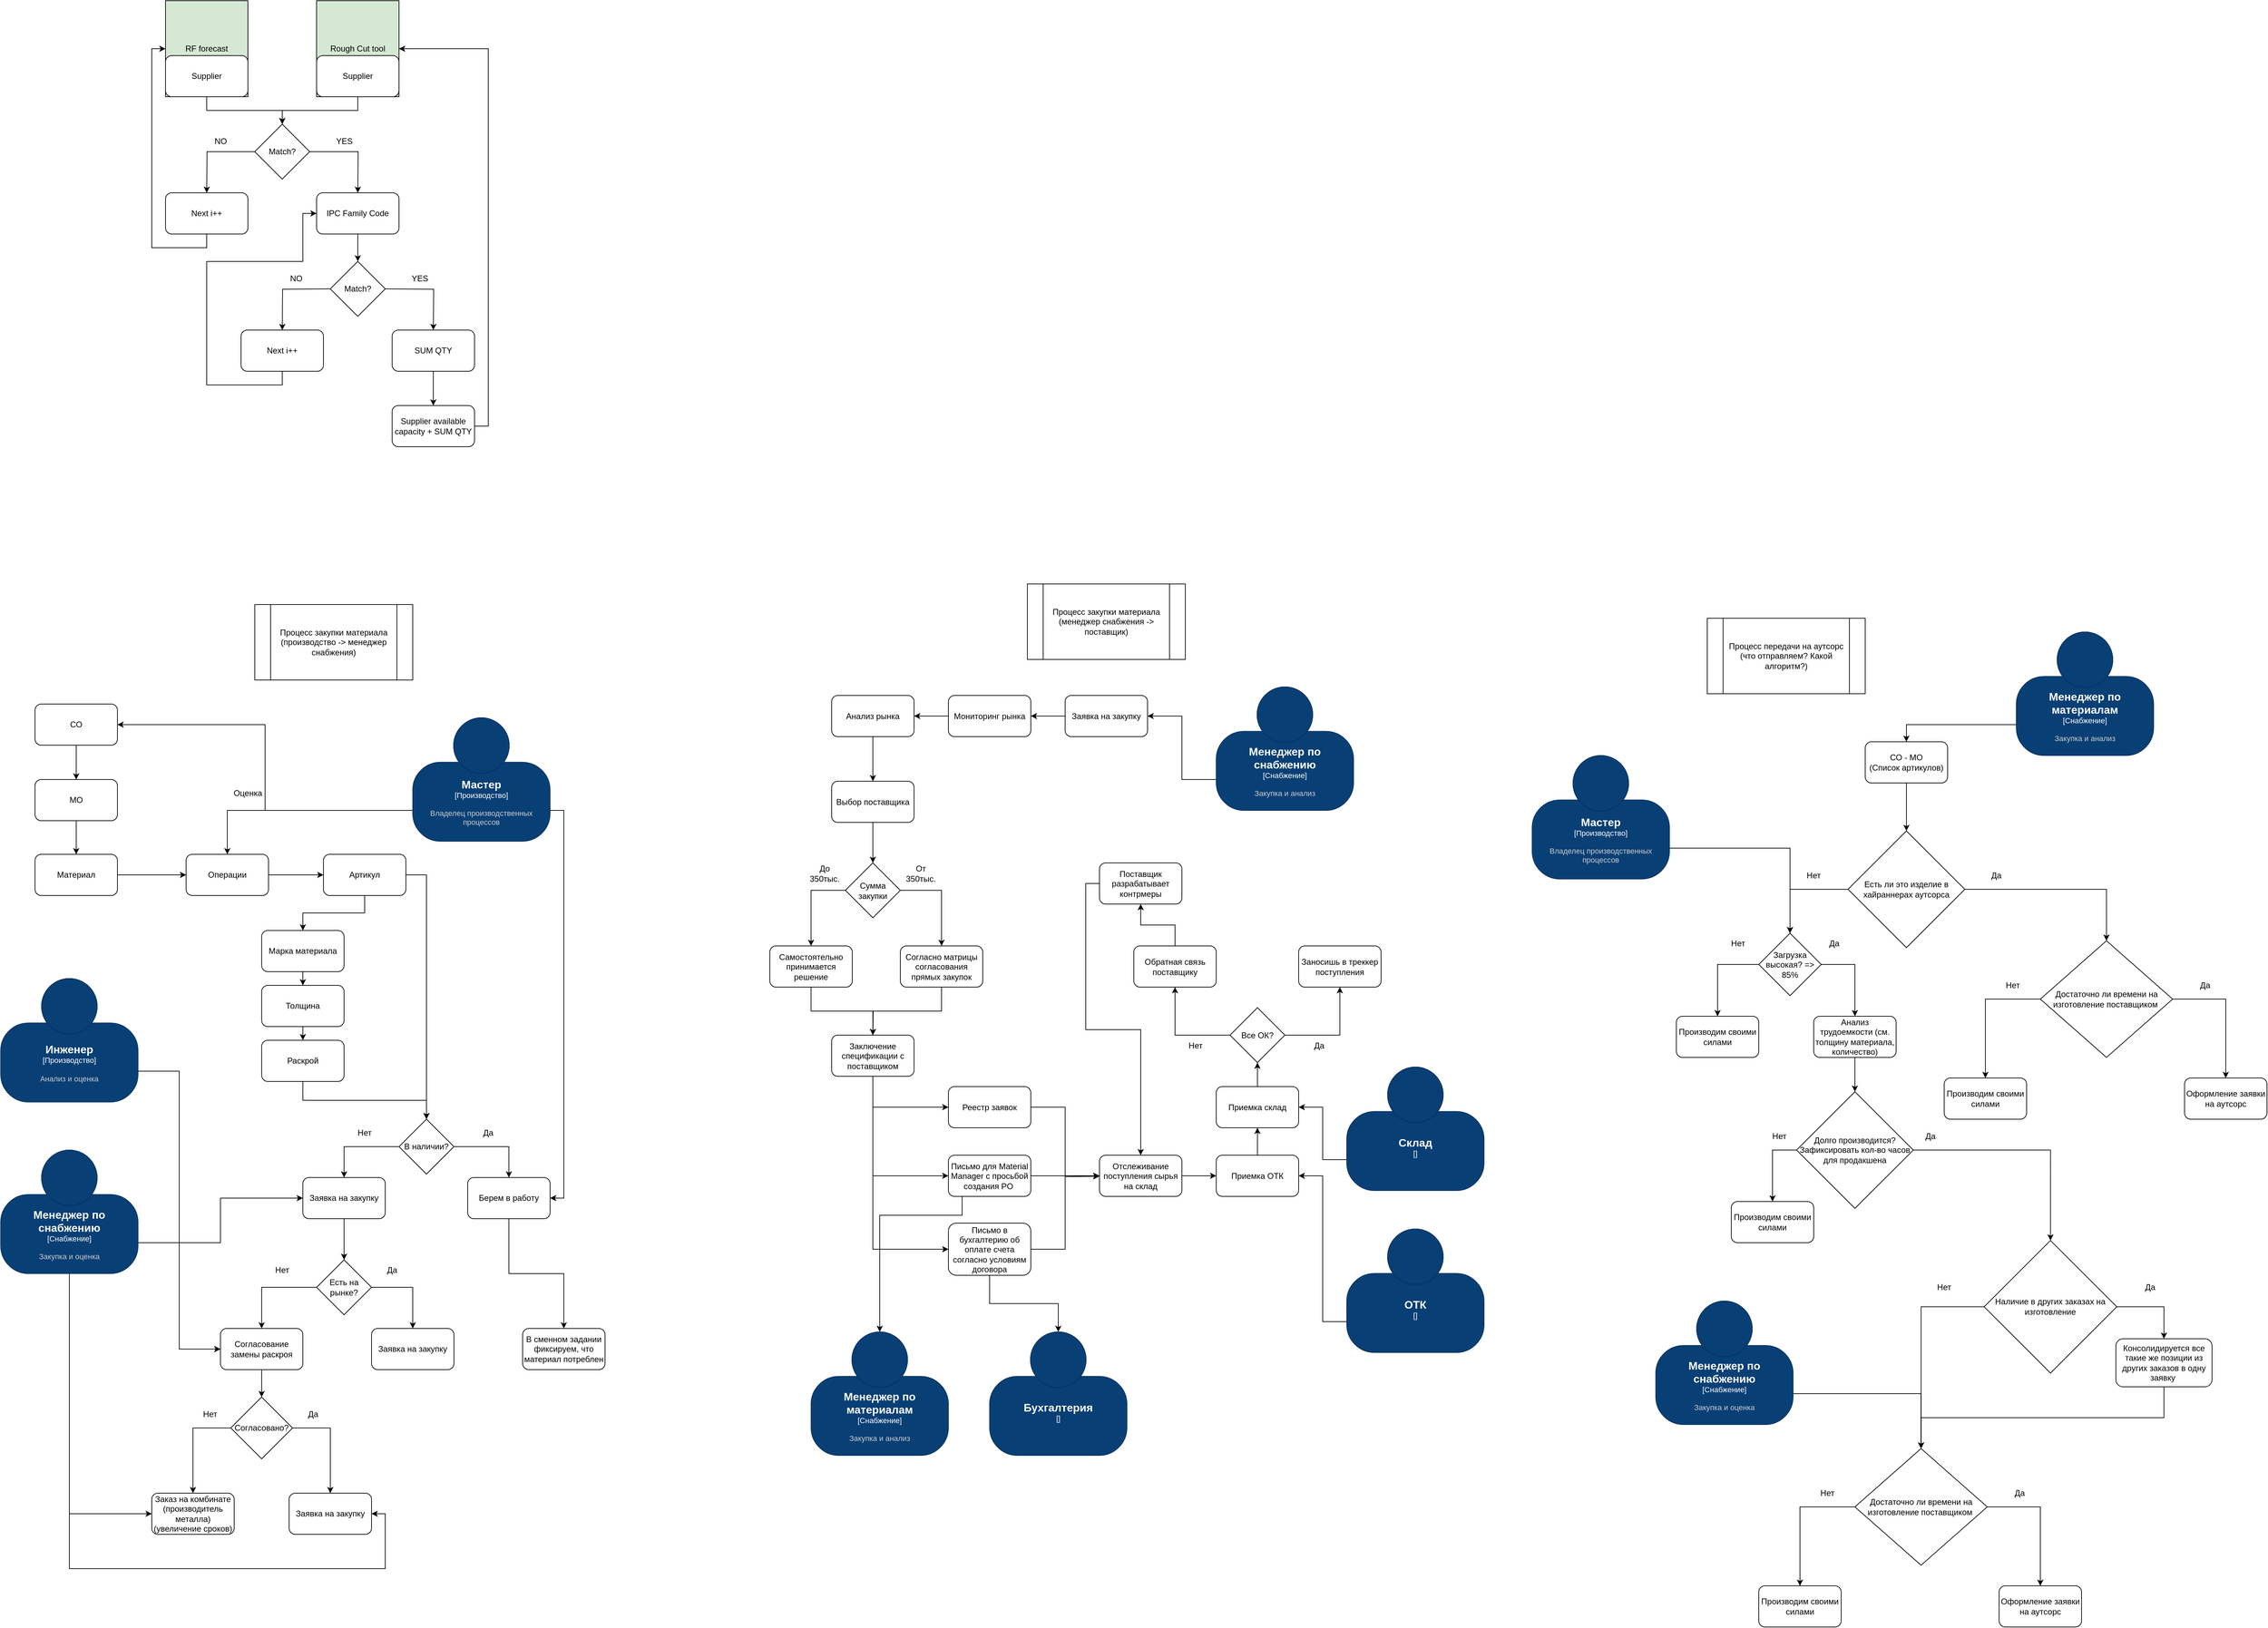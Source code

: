 <mxfile version="24.0.5" type="github">
  <diagram name="Страница — 1" id="SWFg4TI1ErmMo7tU4Nvd">
    <mxGraphModel dx="2531" dy="693" grid="1" gridSize="10" guides="1" tooltips="1" connect="1" arrows="1" fold="1" page="1" pageScale="1" pageWidth="827" pageHeight="1169" math="0" shadow="0">
      <root>
        <mxCell id="0" />
        <mxCell id="1" parent="0" />
        <mxCell id="1LgI4s4mX73llV7C_kUW-30" value="" style="group" parent="1" vertex="1" connectable="0">
          <mxGeometry x="200" y="40" width="450" height="650" as="geometry" />
        </mxCell>
        <mxCell id="1LgI4s4mX73llV7C_kUW-4" value="Rough Cut tool" style="rounded=0;whiteSpace=wrap;html=1;fillColor=#D5E8D4;" parent="1LgI4s4mX73llV7C_kUW-30" vertex="1">
          <mxGeometry x="220" width="120" height="140" as="geometry" />
        </mxCell>
        <mxCell id="1LgI4s4mX73llV7C_kUW-3" value="RF forecast" style="rounded=0;whiteSpace=wrap;html=1;fillColor=#D5E8D4;" parent="1LgI4s4mX73llV7C_kUW-30" vertex="1">
          <mxGeometry width="120" height="140" as="geometry" />
        </mxCell>
        <mxCell id="1LgI4s4mX73llV7C_kUW-1" value="Supplier" style="rounded=1;whiteSpace=wrap;html=1;" parent="1LgI4s4mX73llV7C_kUW-30" vertex="1">
          <mxGeometry y="80" width="120" height="60" as="geometry" />
        </mxCell>
        <mxCell id="1LgI4s4mX73llV7C_kUW-2" value="Supplier" style="rounded=1;whiteSpace=wrap;html=1;" parent="1LgI4s4mX73llV7C_kUW-30" vertex="1">
          <mxGeometry x="220" y="80" width="120" height="60" as="geometry" />
        </mxCell>
        <mxCell id="1LgI4s4mX73llV7C_kUW-8" style="edgeStyle=orthogonalEdgeStyle;rounded=0;orthogonalLoop=1;jettySize=auto;html=1;exitX=0;exitY=0.5;exitDx=0;exitDy=0;" parent="1LgI4s4mX73llV7C_kUW-30" source="1LgI4s4mX73llV7C_kUW-5" edge="1">
          <mxGeometry relative="1" as="geometry">
            <mxPoint x="60" y="280" as="targetPoint" />
          </mxGeometry>
        </mxCell>
        <mxCell id="1LgI4s4mX73llV7C_kUW-9" style="edgeStyle=orthogonalEdgeStyle;rounded=0;orthogonalLoop=1;jettySize=auto;html=1;exitX=1;exitY=0.5;exitDx=0;exitDy=0;" parent="1LgI4s4mX73llV7C_kUW-30" source="1LgI4s4mX73llV7C_kUW-5" edge="1">
          <mxGeometry relative="1" as="geometry">
            <mxPoint x="280" y="280" as="targetPoint" />
          </mxGeometry>
        </mxCell>
        <mxCell id="1LgI4s4mX73llV7C_kUW-5" value="Match?" style="rhombus;whiteSpace=wrap;html=1;" parent="1LgI4s4mX73llV7C_kUW-30" vertex="1">
          <mxGeometry x="130" y="180" width="80" height="80" as="geometry" />
        </mxCell>
        <mxCell id="1LgI4s4mX73llV7C_kUW-6" style="edgeStyle=orthogonalEdgeStyle;rounded=0;orthogonalLoop=1;jettySize=auto;html=1;exitX=0.5;exitY=1;exitDx=0;exitDy=0;entryX=0.5;entryY=0;entryDx=0;entryDy=0;" parent="1LgI4s4mX73llV7C_kUW-30" source="1LgI4s4mX73llV7C_kUW-1" target="1LgI4s4mX73llV7C_kUW-5" edge="1">
          <mxGeometry relative="1" as="geometry" />
        </mxCell>
        <mxCell id="1LgI4s4mX73llV7C_kUW-7" style="edgeStyle=orthogonalEdgeStyle;rounded=0;orthogonalLoop=1;jettySize=auto;html=1;exitX=0.5;exitY=1;exitDx=0;exitDy=0;entryX=0.5;entryY=0;entryDx=0;entryDy=0;" parent="1LgI4s4mX73llV7C_kUW-30" source="1LgI4s4mX73llV7C_kUW-2" target="1LgI4s4mX73llV7C_kUW-5" edge="1">
          <mxGeometry relative="1" as="geometry" />
        </mxCell>
        <mxCell id="1LgI4s4mX73llV7C_kUW-11" value="IPC Family Code" style="rounded=1;whiteSpace=wrap;html=1;" parent="1LgI4s4mX73llV7C_kUW-30" vertex="1">
          <mxGeometry x="220" y="280" width="120" height="60" as="geometry" />
        </mxCell>
        <mxCell id="1LgI4s4mX73llV7C_kUW-12" value="Match?" style="rhombus;whiteSpace=wrap;html=1;" parent="1LgI4s4mX73llV7C_kUW-30" vertex="1">
          <mxGeometry x="240" y="380" width="80" height="80" as="geometry" />
        </mxCell>
        <mxCell id="1LgI4s4mX73llV7C_kUW-17" style="edgeStyle=orthogonalEdgeStyle;rounded=0;orthogonalLoop=1;jettySize=auto;html=1;exitX=0.5;exitY=1;exitDx=0;exitDy=0;entryX=0.5;entryY=0;entryDx=0;entryDy=0;" parent="1LgI4s4mX73llV7C_kUW-30" source="1LgI4s4mX73llV7C_kUW-11" target="1LgI4s4mX73llV7C_kUW-12" edge="1">
          <mxGeometry relative="1" as="geometry" />
        </mxCell>
        <mxCell id="1LgI4s4mX73llV7C_kUW-27" style="edgeStyle=orthogonalEdgeStyle;rounded=0;orthogonalLoop=1;jettySize=auto;html=1;exitX=0.5;exitY=1;exitDx=0;exitDy=0;entryX=0;entryY=0.5;entryDx=0;entryDy=0;" parent="1LgI4s4mX73llV7C_kUW-30" source="1LgI4s4mX73llV7C_kUW-13" target="1LgI4s4mX73llV7C_kUW-3" edge="1">
          <mxGeometry relative="1" as="geometry" />
        </mxCell>
        <mxCell id="1LgI4s4mX73llV7C_kUW-13" value="Next i++" style="rounded=1;whiteSpace=wrap;html=1;" parent="1LgI4s4mX73llV7C_kUW-30" vertex="1">
          <mxGeometry y="280" width="120" height="60" as="geometry" />
        </mxCell>
        <mxCell id="1LgI4s4mX73llV7C_kUW-14" value="NO" style="text;html=1;align=center;verticalAlign=middle;resizable=0;points=[];autosize=1;strokeColor=none;fillColor=none;" parent="1LgI4s4mX73llV7C_kUW-30" vertex="1">
          <mxGeometry x="60" y="190" width="40" height="30" as="geometry" />
        </mxCell>
        <mxCell id="1LgI4s4mX73llV7C_kUW-16" value="YES" style="text;html=1;align=center;verticalAlign=middle;resizable=0;points=[];autosize=1;strokeColor=none;fillColor=none;" parent="1LgI4s4mX73llV7C_kUW-30" vertex="1">
          <mxGeometry x="235" y="190" width="50" height="30" as="geometry" />
        </mxCell>
        <mxCell id="1LgI4s4mX73llV7C_kUW-18" style="edgeStyle=orthogonalEdgeStyle;rounded=0;orthogonalLoop=1;jettySize=auto;html=1;exitX=0;exitY=0.5;exitDx=0;exitDy=0;" parent="1LgI4s4mX73llV7C_kUW-30" edge="1">
          <mxGeometry relative="1" as="geometry">
            <mxPoint x="170" y="480" as="targetPoint" />
            <mxPoint x="240" y="420" as="sourcePoint" />
          </mxGeometry>
        </mxCell>
        <mxCell id="1LgI4s4mX73llV7C_kUW-19" style="edgeStyle=orthogonalEdgeStyle;rounded=0;orthogonalLoop=1;jettySize=auto;html=1;exitX=1;exitY=0.5;exitDx=0;exitDy=0;" parent="1LgI4s4mX73llV7C_kUW-30" edge="1">
          <mxGeometry relative="1" as="geometry">
            <mxPoint x="390" y="480" as="targetPoint" />
            <mxPoint x="320" y="420" as="sourcePoint" />
          </mxGeometry>
        </mxCell>
        <mxCell id="1LgI4s4mX73llV7C_kUW-20" value="SUM QTY" style="rounded=1;whiteSpace=wrap;html=1;" parent="1LgI4s4mX73llV7C_kUW-30" vertex="1">
          <mxGeometry x="330" y="480" width="120" height="60" as="geometry" />
        </mxCell>
        <mxCell id="1LgI4s4mX73llV7C_kUW-28" style="edgeStyle=orthogonalEdgeStyle;rounded=0;orthogonalLoop=1;jettySize=auto;html=1;exitX=0.5;exitY=1;exitDx=0;exitDy=0;entryX=0;entryY=0.5;entryDx=0;entryDy=0;" parent="1LgI4s4mX73llV7C_kUW-30" source="1LgI4s4mX73llV7C_kUW-21" target="1LgI4s4mX73llV7C_kUW-11" edge="1">
          <mxGeometry relative="1" as="geometry">
            <Array as="points">
              <mxPoint x="170" y="560" />
              <mxPoint x="60" y="560" />
              <mxPoint x="60" y="380" />
              <mxPoint x="200" y="380" />
              <mxPoint x="200" y="310" />
            </Array>
          </mxGeometry>
        </mxCell>
        <mxCell id="1LgI4s4mX73llV7C_kUW-21" value="Next i++" style="rounded=1;whiteSpace=wrap;html=1;" parent="1LgI4s4mX73llV7C_kUW-30" vertex="1">
          <mxGeometry x="110" y="480" width="120" height="60" as="geometry" />
        </mxCell>
        <mxCell id="1LgI4s4mX73llV7C_kUW-22" value="NO" style="text;html=1;align=center;verticalAlign=middle;resizable=0;points=[];autosize=1;strokeColor=none;fillColor=none;" parent="1LgI4s4mX73llV7C_kUW-30" vertex="1">
          <mxGeometry x="170" y="390" width="40" height="30" as="geometry" />
        </mxCell>
        <mxCell id="1LgI4s4mX73llV7C_kUW-23" value="YES" style="text;html=1;align=center;verticalAlign=middle;resizable=0;points=[];autosize=1;strokeColor=none;fillColor=none;" parent="1LgI4s4mX73llV7C_kUW-30" vertex="1">
          <mxGeometry x="345" y="390" width="50" height="30" as="geometry" />
        </mxCell>
        <mxCell id="1LgI4s4mX73llV7C_kUW-26" style="edgeStyle=orthogonalEdgeStyle;rounded=0;orthogonalLoop=1;jettySize=auto;html=1;exitX=1;exitY=0.5;exitDx=0;exitDy=0;entryX=1;entryY=0.5;entryDx=0;entryDy=0;" parent="1LgI4s4mX73llV7C_kUW-30" source="1LgI4s4mX73llV7C_kUW-24" target="1LgI4s4mX73llV7C_kUW-4" edge="1">
          <mxGeometry relative="1" as="geometry" />
        </mxCell>
        <mxCell id="1LgI4s4mX73llV7C_kUW-24" value="Supplier available capacity + SUM QTY" style="rounded=1;whiteSpace=wrap;html=1;" parent="1LgI4s4mX73llV7C_kUW-30" vertex="1">
          <mxGeometry x="330" y="590" width="120" height="60" as="geometry" />
        </mxCell>
        <mxCell id="1LgI4s4mX73llV7C_kUW-25" style="edgeStyle=orthogonalEdgeStyle;rounded=0;orthogonalLoop=1;jettySize=auto;html=1;exitX=0.5;exitY=1;exitDx=0;exitDy=0;entryX=0.5;entryY=0;entryDx=0;entryDy=0;" parent="1LgI4s4mX73llV7C_kUW-30" source="1LgI4s4mX73llV7C_kUW-20" target="1LgI4s4mX73llV7C_kUW-24" edge="1">
          <mxGeometry relative="1" as="geometry" />
        </mxCell>
        <mxCell id="za-Fld4gGrE_j5AIss5r-20" style="edgeStyle=orthogonalEdgeStyle;rounded=0;orthogonalLoop=1;jettySize=auto;html=1;exitX=0.5;exitY=1;exitDx=0;exitDy=0;" edge="1" parent="1" source="yCm9mNSIXdYQm0_pTMOk-119" target="yCm9mNSIXdYQm0_pTMOk-163">
          <mxGeometry relative="1" as="geometry" />
        </mxCell>
        <mxCell id="yCm9mNSIXdYQm0_pTMOk-119" value="СО - МО&lt;br&gt;(Список артикулов)" style="rounded=1;whiteSpace=wrap;html=1;" parent="1" vertex="1">
          <mxGeometry x="2675" y="1120" width="120" height="60" as="geometry" />
        </mxCell>
        <mxCell id="yCm9mNSIXdYQm0_pTMOk-160" style="edgeStyle=orthogonalEdgeStyle;rounded=0;orthogonalLoop=1;jettySize=auto;html=1;exitX=0;exitY=0.5;exitDx=0;exitDy=0;" parent="1" source="yCm9mNSIXdYQm0_pTMOk-123" target="yCm9mNSIXdYQm0_pTMOk-159" edge="1">
          <mxGeometry relative="1" as="geometry" />
        </mxCell>
        <mxCell id="za-Fld4gGrE_j5AIss5r-7" style="edgeStyle=orthogonalEdgeStyle;rounded=0;orthogonalLoop=1;jettySize=auto;html=1;exitX=1;exitY=0.5;exitDx=0;exitDy=0;entryX=0.5;entryY=0;entryDx=0;entryDy=0;" edge="1" parent="1" source="yCm9mNSIXdYQm0_pTMOk-123" target="yCm9mNSIXdYQm0_pTMOk-174">
          <mxGeometry relative="1" as="geometry" />
        </mxCell>
        <mxCell id="yCm9mNSIXdYQm0_pTMOk-123" value="Долго производится? Зафиксировать кол-во часов для продакшена" style="rhombus;whiteSpace=wrap;html=1;" parent="1" vertex="1">
          <mxGeometry x="2575" y="1630" width="170" height="170" as="geometry" />
        </mxCell>
        <mxCell id="yCm9mNSIXdYQm0_pTMOk-140" style="edgeStyle=orthogonalEdgeStyle;rounded=0;orthogonalLoop=1;jettySize=auto;html=1;exitX=1;exitY=0.5;exitDx=0;exitDy=0;entryX=0.5;entryY=0;entryDx=0;entryDy=0;" parent="1" source="yCm9mNSIXdYQm0_pTMOk-126" target="yCm9mNSIXdYQm0_pTMOk-132" edge="1">
          <mxGeometry relative="1" as="geometry">
            <mxPoint x="2580" y="1510" as="sourcePoint" />
          </mxGeometry>
        </mxCell>
        <mxCell id="yCm9mNSIXdYQm0_pTMOk-161" style="edgeStyle=orthogonalEdgeStyle;rounded=0;orthogonalLoop=1;jettySize=auto;html=1;exitX=0;exitY=0.5;exitDx=0;exitDy=0;entryX=0.5;entryY=0;entryDx=0;entryDy=0;" parent="1" source="yCm9mNSIXdYQm0_pTMOk-126" target="yCm9mNSIXdYQm0_pTMOk-158" edge="1">
          <mxGeometry relative="1" as="geometry">
            <mxPoint x="2500" y="1510" as="sourcePoint" />
          </mxGeometry>
        </mxCell>
        <mxCell id="yCm9mNSIXdYQm0_pTMOk-126" value="Загрузка высокая? =&amp;gt; 85%" style="rhombus;whiteSpace=wrap;html=1;" parent="1" vertex="1">
          <mxGeometry x="2520" y="1399" width="91" height="91" as="geometry" />
        </mxCell>
        <mxCell id="yCm9mNSIXdYQm0_pTMOk-130" value="Да" style="text;html=1;align=center;verticalAlign=middle;whiteSpace=wrap;rounded=0;" parent="1" vertex="1">
          <mxGeometry x="2600" y="1399" width="60" height="30" as="geometry" />
        </mxCell>
        <mxCell id="yCm9mNSIXdYQm0_pTMOk-141" style="edgeStyle=orthogonalEdgeStyle;rounded=0;orthogonalLoop=1;jettySize=auto;html=1;exitX=0.5;exitY=1;exitDx=0;exitDy=0;entryX=0.5;entryY=0;entryDx=0;entryDy=0;" parent="1" source="yCm9mNSIXdYQm0_pTMOk-132" target="yCm9mNSIXdYQm0_pTMOk-123" edge="1">
          <mxGeometry relative="1" as="geometry" />
        </mxCell>
        <mxCell id="yCm9mNSIXdYQm0_pTMOk-132" value="Анализ трудоемкости (см. толщину материала, количество)" style="rounded=1;whiteSpace=wrap;html=1;" parent="1" vertex="1">
          <mxGeometry x="2600" y="1520" width="120" height="60" as="geometry" />
        </mxCell>
        <mxCell id="yCm9mNSIXdYQm0_pTMOk-136" value="Оформление заявки на аутсорс" style="rounded=1;whiteSpace=wrap;html=1;" parent="1" vertex="1">
          <mxGeometry x="2870" y="2350" width="120" height="60" as="geometry" />
        </mxCell>
        <mxCell id="yCm9mNSIXdYQm0_pTMOk-142" value="Да" style="text;html=1;align=center;verticalAlign=middle;whiteSpace=wrap;rounded=0;" parent="1" vertex="1">
          <mxGeometry x="2740" y="1680" width="60" height="30" as="geometry" />
        </mxCell>
        <mxCell id="yCm9mNSIXdYQm0_pTMOk-151" style="edgeStyle=orthogonalEdgeStyle;rounded=0;orthogonalLoop=1;jettySize=auto;html=1;exitX=1;exitY=0.5;exitDx=0;exitDy=0;entryX=0.5;entryY=0;entryDx=0;entryDy=0;" parent="1" source="yCm9mNSIXdYQm0_pTMOk-148" target="yCm9mNSIXdYQm0_pTMOk-136" edge="1">
          <mxGeometry relative="1" as="geometry" />
        </mxCell>
        <mxCell id="yCm9mNSIXdYQm0_pTMOk-153" style="edgeStyle=orthogonalEdgeStyle;rounded=0;orthogonalLoop=1;jettySize=auto;html=1;exitX=0;exitY=0.5;exitDx=0;exitDy=0;entryX=0.5;entryY=0;entryDx=0;entryDy=0;" parent="1" source="yCm9mNSIXdYQm0_pTMOk-148" target="yCm9mNSIXdYQm0_pTMOk-152" edge="1">
          <mxGeometry relative="1" as="geometry" />
        </mxCell>
        <mxCell id="yCm9mNSIXdYQm0_pTMOk-148" value="Достаточно ли времени на изготовление поставщиком&amp;nbsp;" style="rhombus;whiteSpace=wrap;html=1;" parent="1" vertex="1">
          <mxGeometry x="2660" y="2150" width="192.67" height="170" as="geometry" />
        </mxCell>
        <mxCell id="yCm9mNSIXdYQm0_pTMOk-149" value="Да" style="text;html=1;align=center;verticalAlign=middle;whiteSpace=wrap;rounded=0;" parent="1" vertex="1">
          <mxGeometry x="2870" y="2200" width="60" height="30" as="geometry" />
        </mxCell>
        <mxCell id="yCm9mNSIXdYQm0_pTMOk-152" value="Производим своими силами" style="rounded=1;whiteSpace=wrap;html=1;" parent="1" vertex="1">
          <mxGeometry x="2520" y="2350" width="120" height="60" as="geometry" />
        </mxCell>
        <mxCell id="yCm9mNSIXdYQm0_pTMOk-155" value="Нет" style="text;html=1;align=center;verticalAlign=middle;whiteSpace=wrap;rounded=0;" parent="1" vertex="1">
          <mxGeometry x="2590" y="2200" width="60" height="30" as="geometry" />
        </mxCell>
        <mxCell id="yCm9mNSIXdYQm0_pTMOk-157" value="Нет" style="text;html=1;align=center;verticalAlign=middle;whiteSpace=wrap;rounded=0;" parent="1" vertex="1">
          <mxGeometry x="2460" y="1399" width="60" height="30" as="geometry" />
        </mxCell>
        <mxCell id="yCm9mNSIXdYQm0_pTMOk-158" value="Производим своими силами" style="rounded=1;whiteSpace=wrap;html=1;" parent="1" vertex="1">
          <mxGeometry x="2400" y="1520" width="120" height="60" as="geometry" />
        </mxCell>
        <mxCell id="yCm9mNSIXdYQm0_pTMOk-159" value="Производим своими силами" style="rounded=1;whiteSpace=wrap;html=1;" parent="1" vertex="1">
          <mxGeometry x="2480" y="1790" width="120" height="60" as="geometry" />
        </mxCell>
        <mxCell id="yCm9mNSIXdYQm0_pTMOk-162" value="Нет" style="text;html=1;align=center;verticalAlign=middle;whiteSpace=wrap;rounded=0;" parent="1" vertex="1">
          <mxGeometry x="2520" y="1680" width="60" height="30" as="geometry" />
        </mxCell>
        <mxCell id="yCm9mNSIXdYQm0_pTMOk-166" style="edgeStyle=orthogonalEdgeStyle;rounded=0;orthogonalLoop=1;jettySize=auto;html=1;exitX=0;exitY=0.5;exitDx=0;exitDy=0;entryX=0.5;entryY=0;entryDx=0;entryDy=0;" parent="1" source="yCm9mNSIXdYQm0_pTMOk-163" target="yCm9mNSIXdYQm0_pTMOk-126" edge="1">
          <mxGeometry relative="1" as="geometry" />
        </mxCell>
        <mxCell id="za-Fld4gGrE_j5AIss5r-16" style="edgeStyle=orthogonalEdgeStyle;rounded=0;orthogonalLoop=1;jettySize=auto;html=1;exitX=1;exitY=0.5;exitDx=0;exitDy=0;entryX=0.5;entryY=0;entryDx=0;entryDy=0;" edge="1" parent="1" source="yCm9mNSIXdYQm0_pTMOk-163" target="za-Fld4gGrE_j5AIss5r-11">
          <mxGeometry relative="1" as="geometry" />
        </mxCell>
        <mxCell id="yCm9mNSIXdYQm0_pTMOk-163" value="Есть ли это изделие в хайраннерах аутсорса" style="rhombus;whiteSpace=wrap;html=1;" parent="1" vertex="1">
          <mxGeometry x="2650" y="1250" width="170" height="170" as="geometry" />
        </mxCell>
        <mxCell id="yCm9mNSIXdYQm0_pTMOk-168" value="Нет" style="text;html=1;align=center;verticalAlign=middle;whiteSpace=wrap;rounded=0;" parent="1" vertex="1">
          <mxGeometry x="2570" y="1300" width="60" height="30" as="geometry" />
        </mxCell>
        <mxCell id="yCm9mNSIXdYQm0_pTMOk-170" value="Да" style="text;html=1;align=center;verticalAlign=middle;whiteSpace=wrap;rounded=0;" parent="1" vertex="1">
          <mxGeometry x="2836.34" y="1300" width="60" height="30" as="geometry" />
        </mxCell>
        <mxCell id="yCm9mNSIXdYQm0_pTMOk-175" style="edgeStyle=orthogonalEdgeStyle;rounded=0;orthogonalLoop=1;jettySize=auto;html=1;exitX=0;exitY=0.5;exitDx=0;exitDy=0;" parent="1" source="yCm9mNSIXdYQm0_pTMOk-174" target="yCm9mNSIXdYQm0_pTMOk-148" edge="1">
          <mxGeometry relative="1" as="geometry" />
        </mxCell>
        <mxCell id="eif6uVPx0Dn6sBuzWuYv-57" style="edgeStyle=orthogonalEdgeStyle;rounded=0;orthogonalLoop=1;jettySize=auto;html=1;exitX=1;exitY=0.5;exitDx=0;exitDy=0;entryX=0.5;entryY=0;entryDx=0;entryDy=0;" parent="1" source="yCm9mNSIXdYQm0_pTMOk-174" target="yCm9mNSIXdYQm0_pTMOk-178" edge="1">
          <mxGeometry relative="1" as="geometry" />
        </mxCell>
        <mxCell id="yCm9mNSIXdYQm0_pTMOk-174" value="Наличие в других заказах на изготовление" style="rhombus;whiteSpace=wrap;html=1;" parent="1" vertex="1">
          <mxGeometry x="2848.17" y="1846.83" width="193.17" height="193.17" as="geometry" />
        </mxCell>
        <mxCell id="yCm9mNSIXdYQm0_pTMOk-177" value="Нет" style="text;html=1;align=center;verticalAlign=middle;whiteSpace=wrap;rounded=0;" parent="1" vertex="1">
          <mxGeometry x="2760" y="1900" width="60" height="30" as="geometry" />
        </mxCell>
        <mxCell id="yCm9mNSIXdYQm0_pTMOk-180" style="edgeStyle=orthogonalEdgeStyle;rounded=0;orthogonalLoop=1;jettySize=auto;html=1;exitX=0.5;exitY=1;exitDx=0;exitDy=0;" parent="1" source="yCm9mNSIXdYQm0_pTMOk-178" target="yCm9mNSIXdYQm0_pTMOk-148" edge="1">
          <mxGeometry relative="1" as="geometry" />
        </mxCell>
        <mxCell id="yCm9mNSIXdYQm0_pTMOk-178" value="Консолидируется все такие же позиции из других заказов в одну заявку&lt;span style=&quot;background-color: initial;&quot;&gt;&amp;nbsp;&lt;/span&gt;" style="rounded=1;whiteSpace=wrap;html=1;" parent="1" vertex="1">
          <mxGeometry x="3040" y="1990" width="140" height="70" as="geometry" />
        </mxCell>
        <mxCell id="yCm9mNSIXdYQm0_pTMOk-181" value="Да" style="text;html=1;align=center;verticalAlign=middle;whiteSpace=wrap;rounded=0;" parent="1" vertex="1">
          <mxGeometry x="3060" y="1900" width="60" height="30" as="geometry" />
        </mxCell>
        <mxCell id="eif6uVPx0Dn6sBuzWuYv-34" value="Процесс передачи на аутсорс (что отправляем? Какой алгоритм?)" style="shape=process;whiteSpace=wrap;html=1;backgroundOutline=1;" parent="1" vertex="1">
          <mxGeometry x="2445" y="940" width="230" height="110" as="geometry" />
        </mxCell>
        <mxCell id="eif6uVPx0Dn6sBuzWuYv-49" style="edgeStyle=orthogonalEdgeStyle;rounded=0;orthogonalLoop=1;jettySize=auto;html=1;exitX=0;exitY=0.75;exitDx=0;exitDy=0;exitPerimeter=0;entryX=0.5;entryY=0;entryDx=0;entryDy=0;" parent="1" source="eif6uVPx0Dn6sBuzWuYv-46" target="yCm9mNSIXdYQm0_pTMOk-119" edge="1">
          <mxGeometry relative="1" as="geometry">
            <mxPoint x="2680" y="990.0" as="targetPoint" />
          </mxGeometry>
        </mxCell>
        <object placeholders="1" c4Name="Менеджер по материалам" c4Type="Снабжение" c4Description="Закупка и анализ" label="&lt;font style=&quot;font-size: 16px&quot;&gt;&lt;b&gt;%c4Name%&lt;/b&gt;&lt;/font&gt;&lt;div&gt;[%c4Type%]&lt;/div&gt;&lt;br&gt;&lt;div&gt;&lt;font style=&quot;font-size: 11px&quot;&gt;&lt;font color=&quot;#cccccc&quot;&gt;%c4Description%&lt;/font&gt;&lt;/div&gt;" id="eif6uVPx0Dn6sBuzWuYv-46">
          <mxCell style="html=1;fontSize=11;dashed=0;whiteSpace=wrap;fillColor=#083F75;strokeColor=#06315C;fontColor=#ffffff;shape=mxgraph.c4.person2;align=center;metaEdit=1;points=[[0.5,0,0],[1,0.5,0],[1,0.75,0],[0.75,1,0],[0.5,1,0],[0.25,1,0],[0,0.75,0],[0,0.5,0]];resizable=0;" parent="1" vertex="1">
            <mxGeometry x="2895" y="960" width="200" height="180" as="geometry" />
          </mxCell>
        </object>
        <mxCell id="za-Fld4gGrE_j5AIss5r-3" style="edgeStyle=orthogonalEdgeStyle;rounded=0;orthogonalLoop=1;jettySize=auto;html=1;exitX=1;exitY=0.75;exitDx=0;exitDy=0;exitPerimeter=0;" edge="1" parent="1" source="eif6uVPx0Dn6sBuzWuYv-47" target="yCm9mNSIXdYQm0_pTMOk-126">
          <mxGeometry relative="1" as="geometry" />
        </mxCell>
        <object placeholders="1" c4Name="Мастер" c4Type="Производство" c4Description="Владелец производственных процессов" label="&lt;font style=&quot;font-size: 16px&quot;&gt;&lt;b&gt;%c4Name%&lt;/b&gt;&lt;/font&gt;&lt;div&gt;[%c4Type%]&lt;/div&gt;&lt;br&gt;&lt;div&gt;&lt;font style=&quot;font-size: 11px&quot;&gt;&lt;font color=&quot;#cccccc&quot;&gt;%c4Description%&lt;/font&gt;&lt;/div&gt;" id="eif6uVPx0Dn6sBuzWuYv-47">
          <mxCell style="html=1;fontSize=11;dashed=0;whiteSpace=wrap;fillColor=#083F75;strokeColor=#06315C;fontColor=#ffffff;shape=mxgraph.c4.person2;align=center;metaEdit=1;points=[[0.5,0,0],[1,0.5,0],[1,0.75,0],[0.75,1,0],[0.5,1,0],[0.25,1,0],[0,0.75,0],[0,0.5,0]];resizable=0;" parent="1" vertex="1">
            <mxGeometry x="2190" y="1140" width="200" height="180" as="geometry" />
          </mxCell>
        </object>
        <mxCell id="eif6uVPx0Dn6sBuzWuYv-53" style="edgeStyle=orthogonalEdgeStyle;rounded=0;orthogonalLoop=1;jettySize=auto;html=1;exitX=0.5;exitY=1;exitDx=0;exitDy=0;" parent="1" source="yCm9mNSIXdYQm0_pTMOk-159" target="yCm9mNSIXdYQm0_pTMOk-159" edge="1">
          <mxGeometry relative="1" as="geometry" />
        </mxCell>
        <mxCell id="za-Fld4gGrE_j5AIss5r-8" value="Оформление заявки на аутсорс" style="rounded=1;whiteSpace=wrap;html=1;" vertex="1" parent="1">
          <mxGeometry x="3140" y="1610" width="120" height="60" as="geometry" />
        </mxCell>
        <mxCell id="za-Fld4gGrE_j5AIss5r-9" style="edgeStyle=orthogonalEdgeStyle;rounded=0;orthogonalLoop=1;jettySize=auto;html=1;exitX=1;exitY=0.5;exitDx=0;exitDy=0;entryX=0.5;entryY=0;entryDx=0;entryDy=0;" edge="1" parent="1" source="za-Fld4gGrE_j5AIss5r-11" target="za-Fld4gGrE_j5AIss5r-8">
          <mxGeometry relative="1" as="geometry" />
        </mxCell>
        <mxCell id="za-Fld4gGrE_j5AIss5r-10" style="edgeStyle=orthogonalEdgeStyle;rounded=0;orthogonalLoop=1;jettySize=auto;html=1;exitX=0;exitY=0.5;exitDx=0;exitDy=0;entryX=0.5;entryY=0;entryDx=0;entryDy=0;" edge="1" parent="1" source="za-Fld4gGrE_j5AIss5r-11" target="za-Fld4gGrE_j5AIss5r-13">
          <mxGeometry relative="1" as="geometry" />
        </mxCell>
        <mxCell id="za-Fld4gGrE_j5AIss5r-11" value="Достаточно ли времени на изготовление поставщиком&amp;nbsp;" style="rhombus;whiteSpace=wrap;html=1;" vertex="1" parent="1">
          <mxGeometry x="2930" y="1410" width="192.67" height="170" as="geometry" />
        </mxCell>
        <mxCell id="za-Fld4gGrE_j5AIss5r-12" value="Да" style="text;html=1;align=center;verticalAlign=middle;whiteSpace=wrap;rounded=0;" vertex="1" parent="1">
          <mxGeometry x="3140" y="1460" width="60" height="30" as="geometry" />
        </mxCell>
        <mxCell id="za-Fld4gGrE_j5AIss5r-13" value="Производим своими силами" style="rounded=1;whiteSpace=wrap;html=1;" vertex="1" parent="1">
          <mxGeometry x="2790" y="1610" width="120" height="60" as="geometry" />
        </mxCell>
        <mxCell id="za-Fld4gGrE_j5AIss5r-14" value="Нет" style="text;html=1;align=center;verticalAlign=middle;whiteSpace=wrap;rounded=0;" vertex="1" parent="1">
          <mxGeometry x="2860" y="1460" width="60" height="30" as="geometry" />
        </mxCell>
        <mxCell id="za-Fld4gGrE_j5AIss5r-19" style="edgeStyle=orthogonalEdgeStyle;rounded=0;orthogonalLoop=1;jettySize=auto;html=1;exitX=1;exitY=0.75;exitDx=0;exitDy=0;exitPerimeter=0;entryX=0.5;entryY=0;entryDx=0;entryDy=0;" edge="1" parent="1" source="za-Fld4gGrE_j5AIss5r-18" target="yCm9mNSIXdYQm0_pTMOk-148">
          <mxGeometry relative="1" as="geometry" />
        </mxCell>
        <object placeholders="1" c4Name="Менеджер по снабжению" c4Type="Снабжение" c4Description="Закупка и оценка" label="&lt;font style=&quot;font-size: 16px&quot;&gt;&lt;b&gt;%c4Name%&lt;/b&gt;&lt;/font&gt;&lt;div&gt;[%c4Type%]&lt;/div&gt;&lt;br&gt;&lt;div&gt;&lt;font style=&quot;font-size: 11px&quot;&gt;&lt;font color=&quot;#cccccc&quot;&gt;%c4Description%&lt;/font&gt;&lt;/div&gt;" id="za-Fld4gGrE_j5AIss5r-18">
          <mxCell style="html=1;fontSize=11;dashed=0;whiteSpace=wrap;fillColor=#083F75;strokeColor=#06315C;fontColor=#ffffff;shape=mxgraph.c4.person2;align=center;metaEdit=1;points=[[0.5,0,0],[1,0.5,0],[1,0.75,0],[0.75,1,0],[0.5,1,0],[0.25,1,0],[0,0.75,0],[0,0.5,0]];resizable=0;" vertex="1" parent="1">
            <mxGeometry x="2370" y="1935" width="200" height="180" as="geometry" />
          </mxCell>
        </object>
        <object placeholders="1" c4Name="Менеджер по материалам" c4Type="Снабжение" c4Description="Закупка и анализ" label="&lt;font style=&quot;font-size: 16px&quot;&gt;&lt;b&gt;%c4Name%&lt;/b&gt;&lt;/font&gt;&lt;div&gt;[%c4Type%]&lt;/div&gt;&lt;br&gt;&lt;div&gt;&lt;font style=&quot;font-size: 11px&quot;&gt;&lt;font color=&quot;#cccccc&quot;&gt;%c4Description%&lt;/font&gt;&lt;/div&gt;" id="eif6uVPx0Dn6sBuzWuYv-35">
          <mxCell style="html=1;fontSize=11;dashed=0;whiteSpace=wrap;fillColor=#083F75;strokeColor=#06315C;fontColor=#ffffff;shape=mxgraph.c4.person2;align=center;metaEdit=1;points=[[0.5,0,0],[1,0.5,0],[1,0.75,0],[0.75,1,0],[0.5,1,0],[0.25,1,0],[0,0.75,0],[0,0.5,0]];resizable=0;" parent="1" vertex="1">
            <mxGeometry x="1140" y="1980" width="200" height="180" as="geometry" />
          </mxCell>
        </object>
        <object placeholders="1" c4Name="Бухгалтерия" c4Type="" c4Description="" label="&lt;font style=&quot;font-size: 16px&quot;&gt;&lt;b&gt;%c4Name%&lt;/b&gt;&lt;/font&gt;&lt;div&gt;[%c4Type%]&lt;/div&gt;&lt;br&gt;&lt;div&gt;&lt;font style=&quot;font-size: 11px&quot;&gt;&lt;font color=&quot;#cccccc&quot;&gt;%c4Description%&lt;/font&gt;&lt;/div&gt;" id="eif6uVPx0Dn6sBuzWuYv-36">
          <mxCell style="html=1;fontSize=11;dashed=0;whiteSpace=wrap;fillColor=#083F75;strokeColor=#06315C;fontColor=#ffffff;shape=mxgraph.c4.person2;align=center;metaEdit=1;points=[[0.5,0,0],[1,0.5,0],[1,0.75,0],[0.75,1,0],[0.5,1,0],[0.25,1,0],[0,0.75,0],[0,0.5,0]];resizable=0;" parent="1" vertex="1">
            <mxGeometry x="1400" y="1980" width="200" height="180" as="geometry" />
          </mxCell>
        </object>
        <mxCell id="eif6uVPx0Dn6sBuzWuYv-42" style="edgeStyle=orthogonalEdgeStyle;rounded=0;orthogonalLoop=1;jettySize=auto;html=1;exitX=0;exitY=0.75;exitDx=0;exitDy=0;exitPerimeter=0;entryX=1;entryY=0.5;entryDx=0;entryDy=0;" parent="1" source="eif6uVPx0Dn6sBuzWuYv-37" target="yCm9mNSIXdYQm0_pTMOk-99" edge="1">
          <mxGeometry relative="1" as="geometry" />
        </mxCell>
        <object placeholders="1" c4Name="Склад" c4Type="" c4Description="" label="&lt;font style=&quot;font-size: 16px&quot;&gt;&lt;b&gt;%c4Name%&lt;/b&gt;&lt;/font&gt;&lt;div&gt;[%c4Type%]&lt;/div&gt;&lt;br&gt;&lt;div&gt;&lt;font style=&quot;font-size: 11px&quot;&gt;&lt;font color=&quot;#cccccc&quot;&gt;%c4Description%&lt;/font&gt;&lt;/div&gt;" id="eif6uVPx0Dn6sBuzWuYv-37">
          <mxCell style="html=1;fontSize=11;dashed=0;whiteSpace=wrap;fillColor=#083F75;strokeColor=#06315C;fontColor=#ffffff;shape=mxgraph.c4.person2;align=center;metaEdit=1;points=[[0.5,0,0],[1,0.5,0],[1,0.75,0],[0.75,1,0],[0.5,1,0],[0.25,1,0],[0,0.75,0],[0,0.5,0]];resizable=0;" parent="1" vertex="1">
            <mxGeometry x="1920" y="1594" width="200" height="180" as="geometry" />
          </mxCell>
        </object>
        <mxCell id="eif6uVPx0Dn6sBuzWuYv-43" style="edgeStyle=orthogonalEdgeStyle;rounded=0;orthogonalLoop=1;jettySize=auto;html=1;exitX=0;exitY=0.75;exitDx=0;exitDy=0;exitPerimeter=0;entryX=1;entryY=0.5;entryDx=0;entryDy=0;" parent="1" source="eif6uVPx0Dn6sBuzWuYv-38" target="yCm9mNSIXdYQm0_pTMOk-98" edge="1">
          <mxGeometry relative="1" as="geometry" />
        </mxCell>
        <object placeholders="1" c4Name="ОТК" c4Type="" c4Description="" label="&lt;font style=&quot;font-size: 16px&quot;&gt;&lt;b&gt;%c4Name%&lt;/b&gt;&lt;/font&gt;&lt;div&gt;[%c4Type%]&lt;/div&gt;&lt;br&gt;&lt;div&gt;&lt;font style=&quot;font-size: 11px&quot;&gt;&lt;font color=&quot;#cccccc&quot;&gt;%c4Description%&lt;/font&gt;&lt;/div&gt;" id="eif6uVPx0Dn6sBuzWuYv-38">
          <mxCell style="html=1;fontSize=11;dashed=0;whiteSpace=wrap;fillColor=#083F75;strokeColor=#06315C;fontColor=#ffffff;shape=mxgraph.c4.person2;align=center;metaEdit=1;points=[[0.5,0,0],[1,0.5,0],[1,0.75,0],[0.75,1,0],[0.5,1,0],[0.25,1,0],[0,0.75,0],[0,0.5,0]];resizable=0;" parent="1" vertex="1">
            <mxGeometry x="1920" y="1830" width="200" height="180" as="geometry" />
          </mxCell>
        </object>
        <mxCell id="eif6uVPx0Dn6sBuzWuYv-40" style="edgeStyle=orthogonalEdgeStyle;rounded=0;orthogonalLoop=1;jettySize=auto;html=1;exitX=0.5;exitY=1;exitDx=0;exitDy=0;entryX=0.5;entryY=0;entryDx=0;entryDy=0;entryPerimeter=0;" parent="1" source="yCm9mNSIXdYQm0_pTMOk-88" target="eif6uVPx0Dn6sBuzWuYv-35" edge="1">
          <mxGeometry relative="1" as="geometry">
            <Array as="points">
              <mxPoint x="1360" y="1810" />
              <mxPoint x="1240" y="1810" />
            </Array>
          </mxGeometry>
        </mxCell>
        <mxCell id="eif6uVPx0Dn6sBuzWuYv-41" style="edgeStyle=orthogonalEdgeStyle;rounded=0;orthogonalLoop=1;jettySize=auto;html=1;exitX=0.5;exitY=1;exitDx=0;exitDy=0;entryX=0.5;entryY=0;entryDx=0;entryDy=0;entryPerimeter=0;" parent="1" source="yCm9mNSIXdYQm0_pTMOk-90" target="eif6uVPx0Dn6sBuzWuYv-36" edge="1">
          <mxGeometry relative="1" as="geometry" />
        </mxCell>
        <mxCell id="eif6uVPx0Dn6sBuzWuYv-25" style="edgeStyle=orthogonalEdgeStyle;rounded=0;orthogonalLoop=1;jettySize=auto;html=1;exitX=0;exitY=0.5;exitDx=0;exitDy=0;" parent="1" source="yCm9mNSIXdYQm0_pTMOk-57" target="yCm9mNSIXdYQm0_pTMOk-68" edge="1">
          <mxGeometry relative="1" as="geometry" />
        </mxCell>
        <mxCell id="yCm9mNSIXdYQm0_pTMOk-57" value="Заявка на закупку" style="rounded=1;whiteSpace=wrap;html=1;" parent="1" vertex="1">
          <mxGeometry x="1510" y="1052.5" width="120" height="60" as="geometry" />
        </mxCell>
        <mxCell id="eif6uVPx0Dn6sBuzWuYv-26" style="edgeStyle=orthogonalEdgeStyle;rounded=0;orthogonalLoop=1;jettySize=auto;html=1;exitX=0;exitY=0.5;exitDx=0;exitDy=0;entryX=1;entryY=0.5;entryDx=0;entryDy=0;" parent="1" source="yCm9mNSIXdYQm0_pTMOk-68" target="yCm9mNSIXdYQm0_pTMOk-71" edge="1">
          <mxGeometry relative="1" as="geometry" />
        </mxCell>
        <mxCell id="yCm9mNSIXdYQm0_pTMOk-68" value="Мониторинг рынка" style="rounded=1;whiteSpace=wrap;html=1;" parent="1" vertex="1">
          <mxGeometry x="1340" y="1052.5" width="120" height="60" as="geometry" />
        </mxCell>
        <mxCell id="yCm9mNSIXdYQm0_pTMOk-80" style="edgeStyle=orthogonalEdgeStyle;rounded=0;orthogonalLoop=1;jettySize=auto;html=1;exitX=1;exitY=0.5;exitDx=0;exitDy=0;entryX=0.5;entryY=0;entryDx=0;entryDy=0;" parent="1" source="yCm9mNSIXdYQm0_pTMOk-69" target="yCm9mNSIXdYQm0_pTMOk-79" edge="1">
          <mxGeometry relative="1" as="geometry" />
        </mxCell>
        <mxCell id="yCm9mNSIXdYQm0_pTMOk-82" style="edgeStyle=orthogonalEdgeStyle;rounded=0;orthogonalLoop=1;jettySize=auto;html=1;exitX=0;exitY=0.5;exitDx=0;exitDy=0;" parent="1" source="yCm9mNSIXdYQm0_pTMOk-69" target="yCm9mNSIXdYQm0_pTMOk-81" edge="1">
          <mxGeometry relative="1" as="geometry" />
        </mxCell>
        <mxCell id="yCm9mNSIXdYQm0_pTMOk-69" value="Сумма закупки" style="rhombus;whiteSpace=wrap;html=1;" parent="1" vertex="1">
          <mxGeometry x="1190" y="1296.5" width="80" height="80" as="geometry" />
        </mxCell>
        <mxCell id="yCm9mNSIXdYQm0_pTMOk-74" style="edgeStyle=orthogonalEdgeStyle;rounded=0;orthogonalLoop=1;jettySize=auto;html=1;exitX=0.5;exitY=1;exitDx=0;exitDy=0;entryX=0.5;entryY=0;entryDx=0;entryDy=0;" parent="1" source="yCm9mNSIXdYQm0_pTMOk-71" target="yCm9mNSIXdYQm0_pTMOk-73" edge="1">
          <mxGeometry relative="1" as="geometry" />
        </mxCell>
        <mxCell id="yCm9mNSIXdYQm0_pTMOk-71" value="Анализ рынка" style="rounded=1;whiteSpace=wrap;html=1;" parent="1" vertex="1">
          <mxGeometry x="1170" y="1052.5" width="120" height="60" as="geometry" />
        </mxCell>
        <mxCell id="yCm9mNSIXdYQm0_pTMOk-75" style="edgeStyle=orthogonalEdgeStyle;rounded=0;orthogonalLoop=1;jettySize=auto;html=1;exitX=0.5;exitY=1;exitDx=0;exitDy=0;entryX=0.5;entryY=0;entryDx=0;entryDy=0;" parent="1" source="yCm9mNSIXdYQm0_pTMOk-73" target="yCm9mNSIXdYQm0_pTMOk-69" edge="1">
          <mxGeometry relative="1" as="geometry" />
        </mxCell>
        <mxCell id="yCm9mNSIXdYQm0_pTMOk-73" value="Выбор поставщика" style="rounded=1;whiteSpace=wrap;html=1;" parent="1" vertex="1">
          <mxGeometry x="1170" y="1177.5" width="120" height="60" as="geometry" />
        </mxCell>
        <mxCell id="yCm9mNSIXdYQm0_pTMOk-76" value="До 350тыс." style="text;html=1;align=center;verticalAlign=middle;whiteSpace=wrap;rounded=0;" parent="1" vertex="1">
          <mxGeometry x="1130" y="1296.5" width="60" height="30" as="geometry" />
        </mxCell>
        <mxCell id="yCm9mNSIXdYQm0_pTMOk-78" value="От 350тыс." style="text;html=1;align=center;verticalAlign=middle;whiteSpace=wrap;rounded=0;" parent="1" vertex="1">
          <mxGeometry x="1270" y="1296.5" width="60" height="30" as="geometry" />
        </mxCell>
        <mxCell id="yCm9mNSIXdYQm0_pTMOk-85" style="edgeStyle=orthogonalEdgeStyle;rounded=0;orthogonalLoop=1;jettySize=auto;html=1;exitX=0.5;exitY=1;exitDx=0;exitDy=0;" parent="1" source="yCm9mNSIXdYQm0_pTMOk-79" edge="1">
          <mxGeometry relative="1" as="geometry">
            <mxPoint x="1230.0" y="1547.5" as="targetPoint" />
          </mxGeometry>
        </mxCell>
        <mxCell id="yCm9mNSIXdYQm0_pTMOk-79" value="Согласно матрицы согласования прямых закупок" style="rounded=1;whiteSpace=wrap;html=1;" parent="1" vertex="1">
          <mxGeometry x="1270" y="1417.5" width="120" height="60" as="geometry" />
        </mxCell>
        <mxCell id="yCm9mNSIXdYQm0_pTMOk-84" style="edgeStyle=orthogonalEdgeStyle;rounded=0;orthogonalLoop=1;jettySize=auto;html=1;exitX=0.5;exitY=1;exitDx=0;exitDy=0;" parent="1" source="yCm9mNSIXdYQm0_pTMOk-81" target="yCm9mNSIXdYQm0_pTMOk-83" edge="1">
          <mxGeometry relative="1" as="geometry" />
        </mxCell>
        <mxCell id="yCm9mNSIXdYQm0_pTMOk-81" value="Самостоятельно принимается решение" style="rounded=1;whiteSpace=wrap;html=1;" parent="1" vertex="1">
          <mxGeometry x="1080" y="1417.5" width="120" height="60" as="geometry" />
        </mxCell>
        <mxCell id="yCm9mNSIXdYQm0_pTMOk-87" style="edgeStyle=orthogonalEdgeStyle;rounded=0;orthogonalLoop=1;jettySize=auto;html=1;exitX=0.5;exitY=1;exitDx=0;exitDy=0;entryX=0;entryY=0.5;entryDx=0;entryDy=0;" parent="1" source="yCm9mNSIXdYQm0_pTMOk-83" target="yCm9mNSIXdYQm0_pTMOk-86" edge="1">
          <mxGeometry relative="1" as="geometry" />
        </mxCell>
        <mxCell id="yCm9mNSIXdYQm0_pTMOk-89" style="edgeStyle=orthogonalEdgeStyle;rounded=0;orthogonalLoop=1;jettySize=auto;html=1;exitX=0.5;exitY=1;exitDx=0;exitDy=0;entryX=0;entryY=0.5;entryDx=0;entryDy=0;" parent="1" source="yCm9mNSIXdYQm0_pTMOk-83" target="yCm9mNSIXdYQm0_pTMOk-88" edge="1">
          <mxGeometry relative="1" as="geometry" />
        </mxCell>
        <mxCell id="yCm9mNSIXdYQm0_pTMOk-92" style="edgeStyle=orthogonalEdgeStyle;rounded=0;orthogonalLoop=1;jettySize=auto;html=1;exitX=0.5;exitY=1;exitDx=0;exitDy=0;entryX=0;entryY=0.5;entryDx=0;entryDy=0;" parent="1" source="yCm9mNSIXdYQm0_pTMOk-83" target="yCm9mNSIXdYQm0_pTMOk-90" edge="1">
          <mxGeometry relative="1" as="geometry" />
        </mxCell>
        <mxCell id="yCm9mNSIXdYQm0_pTMOk-83" value="Заключение спецификации с поставщиком" style="rounded=1;whiteSpace=wrap;html=1;" parent="1" vertex="1">
          <mxGeometry x="1170" y="1547.5" width="120" height="60" as="geometry" />
        </mxCell>
        <mxCell id="yCm9mNSIXdYQm0_pTMOk-94" style="edgeStyle=orthogonalEdgeStyle;rounded=0;orthogonalLoop=1;jettySize=auto;html=1;exitX=1;exitY=0.5;exitDx=0;exitDy=0;entryX=0;entryY=0.5;entryDx=0;entryDy=0;" parent="1" source="yCm9mNSIXdYQm0_pTMOk-86" target="yCm9mNSIXdYQm0_pTMOk-93" edge="1">
          <mxGeometry relative="1" as="geometry" />
        </mxCell>
        <mxCell id="yCm9mNSIXdYQm0_pTMOk-86" value="Реестр заявок" style="rounded=1;whiteSpace=wrap;html=1;" parent="1" vertex="1">
          <mxGeometry x="1340" y="1622.5" width="120" height="60" as="geometry" />
        </mxCell>
        <mxCell id="yCm9mNSIXdYQm0_pTMOk-95" style="edgeStyle=orthogonalEdgeStyle;rounded=0;orthogonalLoop=1;jettySize=auto;html=1;exitX=1;exitY=0.5;exitDx=0;exitDy=0;" parent="1" source="yCm9mNSIXdYQm0_pTMOk-88" edge="1">
          <mxGeometry relative="1" as="geometry">
            <mxPoint x="1560" y="1753.167" as="targetPoint" />
          </mxGeometry>
        </mxCell>
        <mxCell id="yCm9mNSIXdYQm0_pTMOk-88" value="Письмо для Material Manager с просьбой создания PO&amp;nbsp;" style="rounded=1;whiteSpace=wrap;html=1;" parent="1" vertex="1">
          <mxGeometry x="1340" y="1722.5" width="120" height="60" as="geometry" />
        </mxCell>
        <mxCell id="yCm9mNSIXdYQm0_pTMOk-97" style="edgeStyle=orthogonalEdgeStyle;rounded=0;orthogonalLoop=1;jettySize=auto;html=1;exitX=1;exitY=0.5;exitDx=0;exitDy=0;entryX=0;entryY=0.5;entryDx=0;entryDy=0;" parent="1" source="yCm9mNSIXdYQm0_pTMOk-90" target="yCm9mNSIXdYQm0_pTMOk-93" edge="1">
          <mxGeometry relative="1" as="geometry" />
        </mxCell>
        <mxCell id="yCm9mNSIXdYQm0_pTMOk-90" value="Письмо в бухгалтерию об оплате счета согласно условиям договора" style="rounded=1;whiteSpace=wrap;html=1;" parent="1" vertex="1">
          <mxGeometry x="1340" y="1821.5" width="120" height="76" as="geometry" />
        </mxCell>
        <mxCell id="yCm9mNSIXdYQm0_pTMOk-101" style="edgeStyle=orthogonalEdgeStyle;rounded=0;orthogonalLoop=1;jettySize=auto;html=1;exitX=1;exitY=0.5;exitDx=0;exitDy=0;entryX=0;entryY=0.5;entryDx=0;entryDy=0;" parent="1" source="yCm9mNSIXdYQm0_pTMOk-93" target="yCm9mNSIXdYQm0_pTMOk-98" edge="1">
          <mxGeometry relative="1" as="geometry" />
        </mxCell>
        <mxCell id="yCm9mNSIXdYQm0_pTMOk-93" value="Отслеживание поступления сырья на склад" style="rounded=1;whiteSpace=wrap;html=1;" parent="1" vertex="1">
          <mxGeometry x="1560" y="1722.5" width="120" height="60" as="geometry" />
        </mxCell>
        <mxCell id="yCm9mNSIXdYQm0_pTMOk-102" style="edgeStyle=orthogonalEdgeStyle;rounded=0;orthogonalLoop=1;jettySize=auto;html=1;exitX=0.5;exitY=0;exitDx=0;exitDy=0;entryX=0.5;entryY=1;entryDx=0;entryDy=0;" parent="1" source="yCm9mNSIXdYQm0_pTMOk-98" target="yCm9mNSIXdYQm0_pTMOk-99" edge="1">
          <mxGeometry relative="1" as="geometry" />
        </mxCell>
        <mxCell id="yCm9mNSIXdYQm0_pTMOk-98" value="Приемка ОТК" style="rounded=1;whiteSpace=wrap;html=1;" parent="1" vertex="1">
          <mxGeometry x="1730" y="1722.5" width="120" height="60" as="geometry" />
        </mxCell>
        <mxCell id="yCm9mNSIXdYQm0_pTMOk-108" style="edgeStyle=orthogonalEdgeStyle;rounded=0;orthogonalLoop=1;jettySize=auto;html=1;exitX=0.5;exitY=0;exitDx=0;exitDy=0;" parent="1" source="yCm9mNSIXdYQm0_pTMOk-99" target="yCm9mNSIXdYQm0_pTMOk-104" edge="1">
          <mxGeometry relative="1" as="geometry" />
        </mxCell>
        <mxCell id="yCm9mNSIXdYQm0_pTMOk-99" value="Приемка склад" style="rounded=1;whiteSpace=wrap;html=1;" parent="1" vertex="1">
          <mxGeometry x="1730" y="1622.5" width="120" height="60" as="geometry" />
        </mxCell>
        <mxCell id="yCm9mNSIXdYQm0_pTMOk-100" value="Заносишь в треккер поступления" style="rounded=1;whiteSpace=wrap;html=1;" parent="1" vertex="1">
          <mxGeometry x="1850" y="1417.5" width="120" height="60" as="geometry" />
        </mxCell>
        <mxCell id="yCm9mNSIXdYQm0_pTMOk-106" style="edgeStyle=orthogonalEdgeStyle;rounded=0;orthogonalLoop=1;jettySize=auto;html=1;exitX=0;exitY=0.5;exitDx=0;exitDy=0;entryX=0.5;entryY=1;entryDx=0;entryDy=0;" parent="1" source="yCm9mNSIXdYQm0_pTMOk-104" target="yCm9mNSIXdYQm0_pTMOk-105" edge="1">
          <mxGeometry relative="1" as="geometry" />
        </mxCell>
        <mxCell id="yCm9mNSIXdYQm0_pTMOk-107" style="edgeStyle=orthogonalEdgeStyle;rounded=0;orthogonalLoop=1;jettySize=auto;html=1;exitX=1;exitY=0.5;exitDx=0;exitDy=0;entryX=0.5;entryY=1;entryDx=0;entryDy=0;" parent="1" source="yCm9mNSIXdYQm0_pTMOk-104" target="yCm9mNSIXdYQm0_pTMOk-100" edge="1">
          <mxGeometry relative="1" as="geometry" />
        </mxCell>
        <mxCell id="yCm9mNSIXdYQm0_pTMOk-104" value="Все ОК?" style="rhombus;whiteSpace=wrap;html=1;" parent="1" vertex="1">
          <mxGeometry x="1750" y="1507.5" width="80" height="80" as="geometry" />
        </mxCell>
        <mxCell id="yCm9mNSIXdYQm0_pTMOk-110" style="edgeStyle=orthogonalEdgeStyle;rounded=0;orthogonalLoop=1;jettySize=auto;html=1;exitX=0.5;exitY=0;exitDx=0;exitDy=0;entryX=0.5;entryY=1;entryDx=0;entryDy=0;" parent="1" source="yCm9mNSIXdYQm0_pTMOk-105" target="yCm9mNSIXdYQm0_pTMOk-109" edge="1">
          <mxGeometry relative="1" as="geometry" />
        </mxCell>
        <mxCell id="yCm9mNSIXdYQm0_pTMOk-105" value="Обратная связь поставщику" style="rounded=1;whiteSpace=wrap;html=1;" parent="1" vertex="1">
          <mxGeometry x="1610" y="1417.5" width="120" height="60" as="geometry" />
        </mxCell>
        <mxCell id="yCm9mNSIXdYQm0_pTMOk-111" style="edgeStyle=orthogonalEdgeStyle;rounded=0;orthogonalLoop=1;jettySize=auto;html=1;exitX=0;exitY=0.5;exitDx=0;exitDy=0;entryX=0.5;entryY=0;entryDx=0;entryDy=0;" parent="1" source="yCm9mNSIXdYQm0_pTMOk-109" target="yCm9mNSIXdYQm0_pTMOk-93" edge="1">
          <mxGeometry relative="1" as="geometry" />
        </mxCell>
        <mxCell id="yCm9mNSIXdYQm0_pTMOk-109" value="Поставщик разрабатывает контрмеры" style="rounded=1;whiteSpace=wrap;html=1;" parent="1" vertex="1">
          <mxGeometry x="1560" y="1296.5" width="120" height="60" as="geometry" />
        </mxCell>
        <mxCell id="yCm9mNSIXdYQm0_pTMOk-112" value="Да" style="text;html=1;align=center;verticalAlign=middle;whiteSpace=wrap;rounded=0;" parent="1" vertex="1">
          <mxGeometry x="1850" y="1547.5" width="60" height="30" as="geometry" />
        </mxCell>
        <mxCell id="yCm9mNSIXdYQm0_pTMOk-115" value="Нет" style="text;html=1;align=center;verticalAlign=middle;whiteSpace=wrap;rounded=0;" parent="1" vertex="1">
          <mxGeometry x="1670" y="1547.5" width="60" height="30" as="geometry" />
        </mxCell>
        <mxCell id="eif6uVPx0Dn6sBuzWuYv-22" value="Процесс закупки материала (менеджер снабжения -&amp;gt; поставщик)" style="shape=process;whiteSpace=wrap;html=1;backgroundOutline=1;" parent="1" vertex="1">
          <mxGeometry x="1455" y="890" width="230" height="110" as="geometry" />
        </mxCell>
        <mxCell id="za-Fld4gGrE_j5AIss5r-22" style="edgeStyle=orthogonalEdgeStyle;rounded=0;orthogonalLoop=1;jettySize=auto;html=1;exitX=0;exitY=0.75;exitDx=0;exitDy=0;exitPerimeter=0;" edge="1" parent="1" source="eif6uVPx0Dn6sBuzWuYv-29" target="yCm9mNSIXdYQm0_pTMOk-57">
          <mxGeometry relative="1" as="geometry" />
        </mxCell>
        <object placeholders="1" c4Name="Менеджер по снабжению" c4Type="Снабжение" c4Description="Закупка и анализ" label="&lt;font style=&quot;font-size: 16px&quot;&gt;&lt;b&gt;%c4Name%&lt;/b&gt;&lt;/font&gt;&lt;div&gt;[%c4Type%]&lt;/div&gt;&lt;br&gt;&lt;div&gt;&lt;font style=&quot;font-size: 11px&quot;&gt;&lt;font color=&quot;#cccccc&quot;&gt;%c4Description%&lt;/font&gt;&lt;/div&gt;" id="eif6uVPx0Dn6sBuzWuYv-29">
          <mxCell style="html=1;fontSize=11;dashed=0;whiteSpace=wrap;fillColor=#083F75;strokeColor=#06315C;fontColor=#ffffff;shape=mxgraph.c4.person2;align=center;metaEdit=1;points=[[0.5,0,0],[1,0.5,0],[1,0.75,0],[0.75,1,0],[0.5,1,0],[0.25,1,0],[0,0.75,0],[0,0.5,0]];resizable=0;" parent="1" vertex="1">
            <mxGeometry x="1730" y="1040" width="200" height="180" as="geometry" />
          </mxCell>
        </object>
        <mxCell id="yCm9mNSIXdYQm0_pTMOk-5" style="edgeStyle=orthogonalEdgeStyle;rounded=0;orthogonalLoop=1;jettySize=auto;html=1;exitX=0.5;exitY=1;exitDx=0;exitDy=0;entryX=0.5;entryY=0;entryDx=0;entryDy=0;" parent="1" source="yCm9mNSIXdYQm0_pTMOk-1" target="yCm9mNSIXdYQm0_pTMOk-2" edge="1">
          <mxGeometry relative="1" as="geometry" />
        </mxCell>
        <mxCell id="yCm9mNSIXdYQm0_pTMOk-1" value="СО" style="rounded=1;whiteSpace=wrap;html=1;" parent="1" vertex="1">
          <mxGeometry x="10" y="1065" width="120" height="60" as="geometry" />
        </mxCell>
        <mxCell id="yCm9mNSIXdYQm0_pTMOk-6" style="edgeStyle=orthogonalEdgeStyle;rounded=0;orthogonalLoop=1;jettySize=auto;html=1;exitX=0.5;exitY=1;exitDx=0;exitDy=0;entryX=0.5;entryY=0;entryDx=0;entryDy=0;" parent="1" source="yCm9mNSIXdYQm0_pTMOk-2" target="yCm9mNSIXdYQm0_pTMOk-3" edge="1">
          <mxGeometry relative="1" as="geometry" />
        </mxCell>
        <mxCell id="yCm9mNSIXdYQm0_pTMOk-2" value="МО" style="rounded=1;whiteSpace=wrap;html=1;" parent="1" vertex="1">
          <mxGeometry x="10" y="1175" width="120" height="60" as="geometry" />
        </mxCell>
        <mxCell id="yCm9mNSIXdYQm0_pTMOk-7" style="edgeStyle=orthogonalEdgeStyle;rounded=0;orthogonalLoop=1;jettySize=auto;html=1;exitX=1;exitY=0.5;exitDx=0;exitDy=0;" parent="1" source="yCm9mNSIXdYQm0_pTMOk-3" target="yCm9mNSIXdYQm0_pTMOk-4" edge="1">
          <mxGeometry relative="1" as="geometry" />
        </mxCell>
        <mxCell id="yCm9mNSIXdYQm0_pTMOk-3" value="Материал" style="rounded=1;whiteSpace=wrap;html=1;" parent="1" vertex="1">
          <mxGeometry x="10" y="1284" width="120" height="60" as="geometry" />
        </mxCell>
        <mxCell id="yCm9mNSIXdYQm0_pTMOk-15" style="edgeStyle=orthogonalEdgeStyle;rounded=0;orthogonalLoop=1;jettySize=auto;html=1;exitX=1;exitY=0.5;exitDx=0;exitDy=0;" parent="1" source="yCm9mNSIXdYQm0_pTMOk-4" target="yCm9mNSIXdYQm0_pTMOk-10" edge="1">
          <mxGeometry relative="1" as="geometry" />
        </mxCell>
        <mxCell id="yCm9mNSIXdYQm0_pTMOk-4" value="Операции" style="rounded=1;whiteSpace=wrap;html=1;" parent="1" vertex="1">
          <mxGeometry x="230" y="1284" width="120" height="60" as="geometry" />
        </mxCell>
        <mxCell id="yCm9mNSIXdYQm0_pTMOk-8" value="Оценка" style="text;html=1;align=center;verticalAlign=middle;whiteSpace=wrap;rounded=0;" parent="1" vertex="1">
          <mxGeometry x="290" y="1180" width="60" height="30" as="geometry" />
        </mxCell>
        <mxCell id="yCm9mNSIXdYQm0_pTMOk-19" style="edgeStyle=orthogonalEdgeStyle;rounded=0;orthogonalLoop=1;jettySize=auto;html=1;exitX=0.5;exitY=1;exitDx=0;exitDy=0;entryX=0.5;entryY=0;entryDx=0;entryDy=0;" parent="1" source="yCm9mNSIXdYQm0_pTMOk-9" target="yCm9mNSIXdYQm0_pTMOk-12" edge="1">
          <mxGeometry relative="1" as="geometry" />
        </mxCell>
        <mxCell id="yCm9mNSIXdYQm0_pTMOk-9" value="Толщина" style="rounded=1;whiteSpace=wrap;html=1;" parent="1" vertex="1">
          <mxGeometry x="340" y="1475" width="120" height="60" as="geometry" />
        </mxCell>
        <mxCell id="yCm9mNSIXdYQm0_pTMOk-17" style="edgeStyle=orthogonalEdgeStyle;rounded=0;orthogonalLoop=1;jettySize=auto;html=1;exitX=0.5;exitY=1;exitDx=0;exitDy=0;entryX=0.5;entryY=0;entryDx=0;entryDy=0;" parent="1" source="yCm9mNSIXdYQm0_pTMOk-10" target="yCm9mNSIXdYQm0_pTMOk-16" edge="1">
          <mxGeometry relative="1" as="geometry" />
        </mxCell>
        <mxCell id="yCm9mNSIXdYQm0_pTMOk-20" style="edgeStyle=orthogonalEdgeStyle;rounded=0;orthogonalLoop=1;jettySize=auto;html=1;exitX=1;exitY=0.5;exitDx=0;exitDy=0;entryX=0.5;entryY=0;entryDx=0;entryDy=0;" parent="1" source="yCm9mNSIXdYQm0_pTMOk-10" target="yCm9mNSIXdYQm0_pTMOk-22" edge="1">
          <mxGeometry relative="1" as="geometry">
            <mxPoint x="580" y="1615" as="targetPoint" />
          </mxGeometry>
        </mxCell>
        <mxCell id="yCm9mNSIXdYQm0_pTMOk-10" value="Артикул" style="rounded=1;whiteSpace=wrap;html=1;" parent="1" vertex="1">
          <mxGeometry x="430" y="1284" width="120" height="60" as="geometry" />
        </mxCell>
        <mxCell id="yCm9mNSIXdYQm0_pTMOk-11" style="edgeStyle=orthogonalEdgeStyle;rounded=0;orthogonalLoop=1;jettySize=auto;html=1;exitX=0.5;exitY=1;exitDx=0;exitDy=0;" parent="1" source="yCm9mNSIXdYQm0_pTMOk-8" target="yCm9mNSIXdYQm0_pTMOk-8" edge="1">
          <mxGeometry relative="1" as="geometry" />
        </mxCell>
        <mxCell id="yCm9mNSIXdYQm0_pTMOk-30" style="edgeStyle=orthogonalEdgeStyle;rounded=0;orthogonalLoop=1;jettySize=auto;html=1;exitX=0.5;exitY=1;exitDx=0;exitDy=0;entryX=0.5;entryY=0;entryDx=0;entryDy=0;" parent="1" source="yCm9mNSIXdYQm0_pTMOk-12" target="yCm9mNSIXdYQm0_pTMOk-22" edge="1">
          <mxGeometry relative="1" as="geometry" />
        </mxCell>
        <mxCell id="yCm9mNSIXdYQm0_pTMOk-12" value="Раскрой" style="rounded=1;whiteSpace=wrap;html=1;" parent="1" vertex="1">
          <mxGeometry x="340" y="1555" width="120" height="60" as="geometry" />
        </mxCell>
        <mxCell id="yCm9mNSIXdYQm0_pTMOk-18" style="edgeStyle=orthogonalEdgeStyle;rounded=0;orthogonalLoop=1;jettySize=auto;html=1;exitX=0.5;exitY=1;exitDx=0;exitDy=0;" parent="1" source="yCm9mNSIXdYQm0_pTMOk-16" target="yCm9mNSIXdYQm0_pTMOk-9" edge="1">
          <mxGeometry relative="1" as="geometry" />
        </mxCell>
        <mxCell id="yCm9mNSIXdYQm0_pTMOk-16" value="Марка материала" style="rounded=1;whiteSpace=wrap;html=1;" parent="1" vertex="1">
          <mxGeometry x="340" y="1395" width="120" height="60" as="geometry" />
        </mxCell>
        <mxCell id="yCm9mNSIXdYQm0_pTMOk-25" style="edgeStyle=orthogonalEdgeStyle;rounded=0;orthogonalLoop=1;jettySize=auto;html=1;exitX=1;exitY=0.5;exitDx=0;exitDy=0;entryX=0.5;entryY=0;entryDx=0;entryDy=0;" parent="1" source="yCm9mNSIXdYQm0_pTMOk-22" target="yCm9mNSIXdYQm0_pTMOk-23" edge="1">
          <mxGeometry relative="1" as="geometry" />
        </mxCell>
        <mxCell id="yCm9mNSIXdYQm0_pTMOk-26" style="edgeStyle=orthogonalEdgeStyle;rounded=0;orthogonalLoop=1;jettySize=auto;html=1;exitX=0;exitY=0.5;exitDx=0;exitDy=0;entryX=0.5;entryY=0;entryDx=0;entryDy=0;" parent="1" source="yCm9mNSIXdYQm0_pTMOk-22" target="yCm9mNSIXdYQm0_pTMOk-24" edge="1">
          <mxGeometry relative="1" as="geometry" />
        </mxCell>
        <mxCell id="yCm9mNSIXdYQm0_pTMOk-22" value="В наличии?" style="rhombus;whiteSpace=wrap;html=1;" parent="1" vertex="1">
          <mxGeometry x="540" y="1670" width="80" height="80" as="geometry" />
        </mxCell>
        <mxCell id="yCm9mNSIXdYQm0_pTMOk-29" style="edgeStyle=orthogonalEdgeStyle;rounded=0;orthogonalLoop=1;jettySize=auto;html=1;exitX=0.5;exitY=1;exitDx=0;exitDy=0;" parent="1" source="yCm9mNSIXdYQm0_pTMOk-23" target="yCm9mNSIXdYQm0_pTMOk-27" edge="1">
          <mxGeometry relative="1" as="geometry" />
        </mxCell>
        <mxCell id="yCm9mNSIXdYQm0_pTMOk-23" value="Берем в работу" style="rounded=1;whiteSpace=wrap;html=1;" parent="1" vertex="1">
          <mxGeometry x="640" y="1755" width="120" height="60" as="geometry" />
        </mxCell>
        <mxCell id="yCm9mNSIXdYQm0_pTMOk-35" style="edgeStyle=orthogonalEdgeStyle;rounded=0;orthogonalLoop=1;jettySize=auto;html=1;exitX=0.5;exitY=1;exitDx=0;exitDy=0;entryX=0.5;entryY=0;entryDx=0;entryDy=0;" parent="1" source="yCm9mNSIXdYQm0_pTMOk-24" target="yCm9mNSIXdYQm0_pTMOk-34" edge="1">
          <mxGeometry relative="1" as="geometry" />
        </mxCell>
        <mxCell id="yCm9mNSIXdYQm0_pTMOk-24" value="Заявка на закупку" style="rounded=1;whiteSpace=wrap;html=1;" parent="1" vertex="1">
          <mxGeometry x="400" y="1755" width="120" height="60" as="geometry" />
        </mxCell>
        <mxCell id="yCm9mNSIXdYQm0_pTMOk-27" value="В сменном задании фиксируем, что материал потреблен" style="rounded=1;whiteSpace=wrap;html=1;" parent="1" vertex="1">
          <mxGeometry x="720" y="1975" width="120" height="60" as="geometry" />
        </mxCell>
        <mxCell id="yCm9mNSIXdYQm0_pTMOk-39" style="edgeStyle=orthogonalEdgeStyle;rounded=0;orthogonalLoop=1;jettySize=auto;html=1;exitX=0;exitY=0.5;exitDx=0;exitDy=0;entryX=0.5;entryY=0;entryDx=0;entryDy=0;" parent="1" source="yCm9mNSIXdYQm0_pTMOk-34" target="yCm9mNSIXdYQm0_pTMOk-38" edge="1">
          <mxGeometry relative="1" as="geometry" />
        </mxCell>
        <mxCell id="yCm9mNSIXdYQm0_pTMOk-51" style="edgeStyle=orthogonalEdgeStyle;rounded=0;orthogonalLoop=1;jettySize=auto;html=1;exitX=1;exitY=0.5;exitDx=0;exitDy=0;" parent="1" source="yCm9mNSIXdYQm0_pTMOk-34" target="yCm9mNSIXdYQm0_pTMOk-50" edge="1">
          <mxGeometry relative="1" as="geometry" />
        </mxCell>
        <mxCell id="yCm9mNSIXdYQm0_pTMOk-34" value="Есть на рынке?" style="rhombus;whiteSpace=wrap;html=1;" parent="1" vertex="1">
          <mxGeometry x="420" y="1875" width="80" height="80" as="geometry" />
        </mxCell>
        <mxCell id="yCm9mNSIXdYQm0_pTMOk-36" value="Да" style="text;html=1;align=center;verticalAlign=middle;whiteSpace=wrap;rounded=0;" parent="1" vertex="1">
          <mxGeometry x="640" y="1675" width="60" height="30" as="geometry" />
        </mxCell>
        <mxCell id="yCm9mNSIXdYQm0_pTMOk-45" style="edgeStyle=orthogonalEdgeStyle;rounded=0;orthogonalLoop=1;jettySize=auto;html=1;exitX=0.5;exitY=1;exitDx=0;exitDy=0;" parent="1" source="yCm9mNSIXdYQm0_pTMOk-38" target="yCm9mNSIXdYQm0_pTMOk-44" edge="1">
          <mxGeometry relative="1" as="geometry" />
        </mxCell>
        <mxCell id="yCm9mNSIXdYQm0_pTMOk-38" value="Согласование замены раскроя" style="rounded=1;whiteSpace=wrap;html=1;" parent="1" vertex="1">
          <mxGeometry x="280" y="1975" width="120" height="60" as="geometry" />
        </mxCell>
        <mxCell id="yCm9mNSIXdYQm0_pTMOk-40" value="Нет" style="text;html=1;align=center;verticalAlign=middle;whiteSpace=wrap;rounded=0;" parent="1" vertex="1">
          <mxGeometry x="340" y="1875" width="60" height="30" as="geometry" />
        </mxCell>
        <mxCell id="yCm9mNSIXdYQm0_pTMOk-47" style="edgeStyle=orthogonalEdgeStyle;rounded=0;orthogonalLoop=1;jettySize=auto;html=1;exitX=0;exitY=0.5;exitDx=0;exitDy=0;entryX=0.5;entryY=0;entryDx=0;entryDy=0;" parent="1" source="yCm9mNSIXdYQm0_pTMOk-44" target="yCm9mNSIXdYQm0_pTMOk-46" edge="1">
          <mxGeometry relative="1" as="geometry" />
        </mxCell>
        <mxCell id="yCm9mNSIXdYQm0_pTMOk-52" style="edgeStyle=orthogonalEdgeStyle;rounded=0;orthogonalLoop=1;jettySize=auto;html=1;exitX=1;exitY=0.5;exitDx=0;exitDy=0;" parent="1" source="yCm9mNSIXdYQm0_pTMOk-44" target="yCm9mNSIXdYQm0_pTMOk-49" edge="1">
          <mxGeometry relative="1" as="geometry" />
        </mxCell>
        <mxCell id="yCm9mNSIXdYQm0_pTMOk-44" value="Согласовано?" style="rhombus;whiteSpace=wrap;html=1;" parent="1" vertex="1">
          <mxGeometry x="295" y="2075" width="90" height="90" as="geometry" />
        </mxCell>
        <mxCell id="yCm9mNSIXdYQm0_pTMOk-46" value="Заказ на комбинате (производитель металла) (увеличение сроков)" style="rounded=1;whiteSpace=wrap;html=1;" parent="1" vertex="1">
          <mxGeometry x="180" y="2215" width="120" height="60" as="geometry" />
        </mxCell>
        <mxCell id="yCm9mNSIXdYQm0_pTMOk-48" value="Нет" style="text;html=1;align=center;verticalAlign=middle;whiteSpace=wrap;rounded=0;" parent="1" vertex="1">
          <mxGeometry x="235" y="2085" width="60" height="30" as="geometry" />
        </mxCell>
        <mxCell id="yCm9mNSIXdYQm0_pTMOk-49" value="Заявка на закупку" style="rounded=1;whiteSpace=wrap;html=1;" parent="1" vertex="1">
          <mxGeometry x="380" y="2215" width="120" height="60" as="geometry" />
        </mxCell>
        <mxCell id="yCm9mNSIXdYQm0_pTMOk-50" value="Заявка на закупку" style="rounded=1;whiteSpace=wrap;html=1;" parent="1" vertex="1">
          <mxGeometry x="500" y="1975" width="120" height="60" as="geometry" />
        </mxCell>
        <mxCell id="yCm9mNSIXdYQm0_pTMOk-53" value="Да" style="text;html=1;align=center;verticalAlign=middle;whiteSpace=wrap;rounded=0;" parent="1" vertex="1">
          <mxGeometry x="385" y="2085" width="60" height="30" as="geometry" />
        </mxCell>
        <mxCell id="yCm9mNSIXdYQm0_pTMOk-54" value="Да" style="text;html=1;align=center;verticalAlign=middle;whiteSpace=wrap;rounded=0;" parent="1" vertex="1">
          <mxGeometry x="500" y="1875" width="60" height="30" as="geometry" />
        </mxCell>
        <mxCell id="eif6uVPx0Dn6sBuzWuYv-1" value="Процесс закупки материала (производство -&amp;gt; менеджер снабжения)" style="shape=process;whiteSpace=wrap;html=1;backgroundOutline=1;" parent="1" vertex="1">
          <mxGeometry x="330" y="920" width="230" height="110" as="geometry" />
        </mxCell>
        <mxCell id="eif6uVPx0Dn6sBuzWuYv-2" style="edgeStyle=orthogonalEdgeStyle;rounded=0;orthogonalLoop=1;jettySize=auto;html=1;exitX=0.5;exitY=1;exitDx=0;exitDy=0;" parent="1" source="eif6uVPx0Dn6sBuzWuYv-1" target="eif6uVPx0Dn6sBuzWuYv-1" edge="1">
          <mxGeometry relative="1" as="geometry" />
        </mxCell>
        <mxCell id="eif6uVPx0Dn6sBuzWuYv-5" style="edgeStyle=orthogonalEdgeStyle;rounded=0;orthogonalLoop=1;jettySize=auto;html=1;exitX=0;exitY=0.75;exitDx=0;exitDy=0;exitPerimeter=0;" parent="1" source="eif6uVPx0Dn6sBuzWuYv-4" target="yCm9mNSIXdYQm0_pTMOk-4" edge="1">
          <mxGeometry relative="1" as="geometry" />
        </mxCell>
        <mxCell id="eif6uVPx0Dn6sBuzWuYv-6" style="edgeStyle=orthogonalEdgeStyle;rounded=0;orthogonalLoop=1;jettySize=auto;html=1;exitX=1;exitY=0.75;exitDx=0;exitDy=0;exitPerimeter=0;entryX=1;entryY=0.5;entryDx=0;entryDy=0;" parent="1" source="eif6uVPx0Dn6sBuzWuYv-4" target="yCm9mNSIXdYQm0_pTMOk-23" edge="1">
          <mxGeometry relative="1" as="geometry" />
        </mxCell>
        <mxCell id="za-Fld4gGrE_j5AIss5r-23" style="edgeStyle=orthogonalEdgeStyle;rounded=0;orthogonalLoop=1;jettySize=auto;html=1;exitX=0;exitY=0.75;exitDx=0;exitDy=0;exitPerimeter=0;entryX=1;entryY=0.5;entryDx=0;entryDy=0;" edge="1" parent="1" source="eif6uVPx0Dn6sBuzWuYv-4" target="yCm9mNSIXdYQm0_pTMOk-1">
          <mxGeometry relative="1" as="geometry" />
        </mxCell>
        <object placeholders="1" c4Name="Мастер" c4Type="Производство" c4Description="Владелец производственных процессов" label="&lt;font style=&quot;font-size: 16px&quot;&gt;&lt;b&gt;%c4Name%&lt;/b&gt;&lt;/font&gt;&lt;div&gt;[%c4Type%]&lt;/div&gt;&lt;br&gt;&lt;div&gt;&lt;font style=&quot;font-size: 11px&quot;&gt;&lt;font color=&quot;#cccccc&quot;&gt;%c4Description%&lt;/font&gt;&lt;/div&gt;" id="eif6uVPx0Dn6sBuzWuYv-4">
          <mxCell style="html=1;fontSize=11;dashed=0;whiteSpace=wrap;fillColor=#083F75;strokeColor=#06315C;fontColor=#ffffff;shape=mxgraph.c4.person2;align=center;metaEdit=1;points=[[0.5,0,0],[1,0.5,0],[1,0.75,0],[0.75,1,0],[0.5,1,0],[0.25,1,0],[0,0.75,0],[0,0.5,0]];resizable=0;" parent="1" vertex="1">
            <mxGeometry x="560" y="1085" width="200" height="180" as="geometry" />
          </mxCell>
        </object>
        <mxCell id="eif6uVPx0Dn6sBuzWuYv-9" value="Нет" style="text;html=1;align=center;verticalAlign=middle;whiteSpace=wrap;rounded=0;" parent="1" vertex="1">
          <mxGeometry x="460" y="1675" width="60" height="30" as="geometry" />
        </mxCell>
        <mxCell id="eif6uVPx0Dn6sBuzWuYv-16" style="edgeStyle=orthogonalEdgeStyle;rounded=0;orthogonalLoop=1;jettySize=auto;html=1;exitX=1;exitY=0.75;exitDx=0;exitDy=0;exitPerimeter=0;entryX=0;entryY=0.5;entryDx=0;entryDy=0;" parent="1" source="eif6uVPx0Dn6sBuzWuYv-12" target="yCm9mNSIXdYQm0_pTMOk-38" edge="1">
          <mxGeometry relative="1" as="geometry" />
        </mxCell>
        <object placeholders="1" c4Name="Инженер" c4Type="Производство" c4Description="Анализ и оценка" label="&lt;font style=&quot;font-size: 16px&quot;&gt;&lt;b&gt;%c4Name%&lt;/b&gt;&lt;/font&gt;&lt;div&gt;[%c4Type%]&lt;/div&gt;&lt;br&gt;&lt;div&gt;&lt;font style=&quot;font-size: 11px&quot;&gt;&lt;font color=&quot;#cccccc&quot;&gt;%c4Description%&lt;/font&gt;&lt;/div&gt;" id="eif6uVPx0Dn6sBuzWuYv-12">
          <mxCell style="html=1;fontSize=11;dashed=0;whiteSpace=wrap;fillColor=#083F75;strokeColor=#06315C;fontColor=#ffffff;shape=mxgraph.c4.person2;align=center;metaEdit=1;points=[[0.5,0,0],[1,0.5,0],[1,0.75,0],[0.75,1,0],[0.5,1,0],[0.25,1,0],[0,0.75,0],[0,0.5,0]];resizable=0;" parent="1" vertex="1">
            <mxGeometry x="-40" y="1465" width="200" height="180" as="geometry" />
          </mxCell>
        </object>
        <mxCell id="eif6uVPx0Dn6sBuzWuYv-14" style="edgeStyle=orthogonalEdgeStyle;rounded=0;orthogonalLoop=1;jettySize=auto;html=1;exitX=1;exitY=0.75;exitDx=0;exitDy=0;exitPerimeter=0;entryX=0;entryY=0.5;entryDx=0;entryDy=0;" parent="1" source="eif6uVPx0Dn6sBuzWuYv-13" target="yCm9mNSIXdYQm0_pTMOk-38" edge="1">
          <mxGeometry relative="1" as="geometry" />
        </mxCell>
        <mxCell id="eif6uVPx0Dn6sBuzWuYv-18" style="edgeStyle=orthogonalEdgeStyle;rounded=0;orthogonalLoop=1;jettySize=auto;html=1;exitX=0.5;exitY=1;exitDx=0;exitDy=0;exitPerimeter=0;entryX=0;entryY=0.5;entryDx=0;entryDy=0;" parent="1" source="eif6uVPx0Dn6sBuzWuYv-13" target="yCm9mNSIXdYQm0_pTMOk-46" edge="1">
          <mxGeometry relative="1" as="geometry" />
        </mxCell>
        <mxCell id="eif6uVPx0Dn6sBuzWuYv-19" style="edgeStyle=orthogonalEdgeStyle;rounded=0;orthogonalLoop=1;jettySize=auto;html=1;exitX=0.5;exitY=1;exitDx=0;exitDy=0;exitPerimeter=0;entryX=1;entryY=0.5;entryDx=0;entryDy=0;" parent="1" source="eif6uVPx0Dn6sBuzWuYv-13" target="yCm9mNSIXdYQm0_pTMOk-49" edge="1">
          <mxGeometry relative="1" as="geometry">
            <Array as="points">
              <mxPoint x="60" y="2325" />
              <mxPoint x="520" y="2325" />
              <mxPoint x="520" y="2245" />
            </Array>
          </mxGeometry>
        </mxCell>
        <mxCell id="eif6uVPx0Dn6sBuzWuYv-20" style="edgeStyle=orthogonalEdgeStyle;rounded=0;orthogonalLoop=1;jettySize=auto;html=1;exitX=1;exitY=0.75;exitDx=0;exitDy=0;exitPerimeter=0;entryX=0;entryY=0.5;entryDx=0;entryDy=0;" parent="1" source="eif6uVPx0Dn6sBuzWuYv-13" target="yCm9mNSIXdYQm0_pTMOk-24" edge="1">
          <mxGeometry relative="1" as="geometry" />
        </mxCell>
        <object placeholders="1" c4Name="Менеджер по снабжению" c4Type="Снабжение" c4Description="Закупка и оценка" label="&lt;font style=&quot;font-size: 16px&quot;&gt;&lt;b&gt;%c4Name%&lt;/b&gt;&lt;/font&gt;&lt;div&gt;[%c4Type%]&lt;/div&gt;&lt;br&gt;&lt;div&gt;&lt;font style=&quot;font-size: 11px&quot;&gt;&lt;font color=&quot;#cccccc&quot;&gt;%c4Description%&lt;/font&gt;&lt;/div&gt;" id="eif6uVPx0Dn6sBuzWuYv-13">
          <mxCell style="html=1;fontSize=11;dashed=0;whiteSpace=wrap;fillColor=#083F75;strokeColor=#06315C;fontColor=#ffffff;shape=mxgraph.c4.person2;align=center;metaEdit=1;points=[[0.5,0,0],[1,0.5,0],[1,0.75,0],[0.75,1,0],[0.5,1,0],[0.25,1,0],[0,0.75,0],[0,0.5,0]];resizable=0;" parent="1" vertex="1">
            <mxGeometry x="-40" y="1715" width="200" height="180" as="geometry" />
          </mxCell>
        </object>
      </root>
    </mxGraphModel>
  </diagram>
</mxfile>
